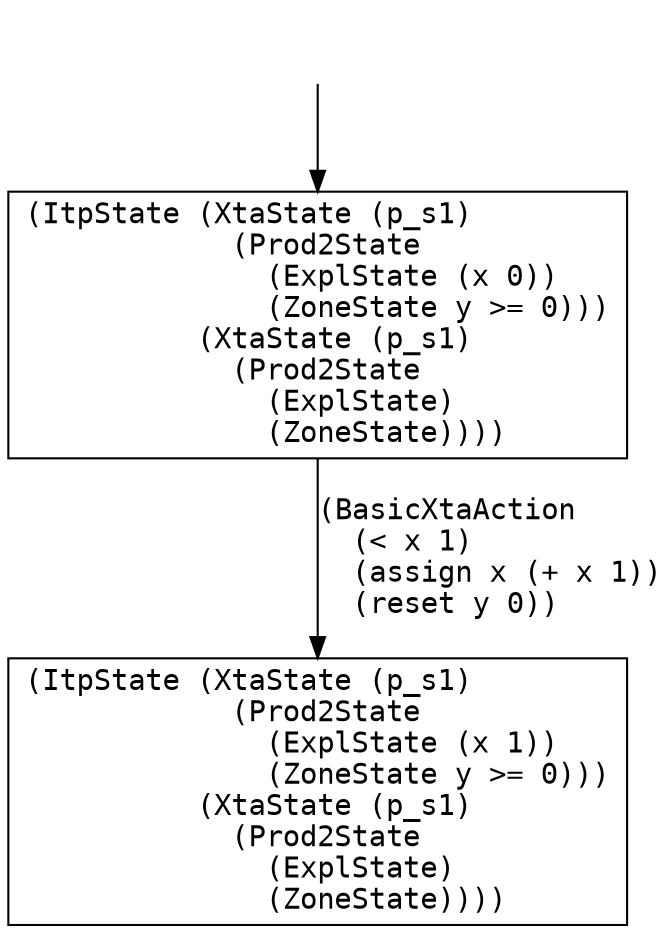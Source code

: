 digraph arg {
	label="";
		node_0 [label="(ItpState (XtaState (p_s1)\l            (Prod2State\l              (ExplState (x 0))\l              (ZoneState y >= 0)))\l          (XtaState (p_s1)\l            (Prod2State\l              (ExplState)\l              (ZoneState))))\l",style="solid,filled",fontname="courier",fillcolor="#FFFFFF",color="#000000",shape=rectangle];
		node_1 [label="(ItpState (XtaState (p_s1)\l            (Prod2State\l              (ExplState (x 1))\l              (ZoneState y >= 0)))\l          (XtaState (p_s1)\l            (Prod2State\l              (ExplState)\l              (ZoneState))))\l",style="solid,filled",fontname="courier",fillcolor="#FFFFFF",color="#000000",shape=rectangle];
		phantom_init0 [label="\n",style="solid,filled",fillcolor="#FFFFFF",color="#FFFFFF",shape=ellipse];
	node_0 -> node_1 [label="(BasicXtaAction\l  (< x 1)\l  (assign x (+ x 1))\l  (reset y 0))\l",color="#000000",style=solid,fontname="courier"];
	phantom_init0 -> node_0 [label="\n",color="#000000",style=solid];
}